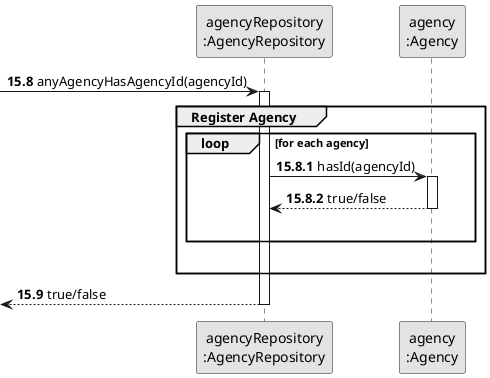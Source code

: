 @startuml
skinparam monochrome true
skinparam packageStyle rectangle
skinparam shadowing false

participant "agencyRepository\n:AgencyRepository" as AgRep
participant "agency\n:Agency" as AGENCY

autonumber 15.8
          -> AgRep : anyAgencyHasAgencyId(agencyId)
          activate AgRep

group Register Agency
autonumber 15.8.1

        loop for each agency
         AgRep -> AGENCY : hasId(agencyId)
        activate AGENCY

        AGENCY --> AgRep : true/false
        deactivate AGENCY
        |||
        end
|||
end group
autonumber 15.9
         <-- AgRep: true/false
         deactivate AgRep

@enduml